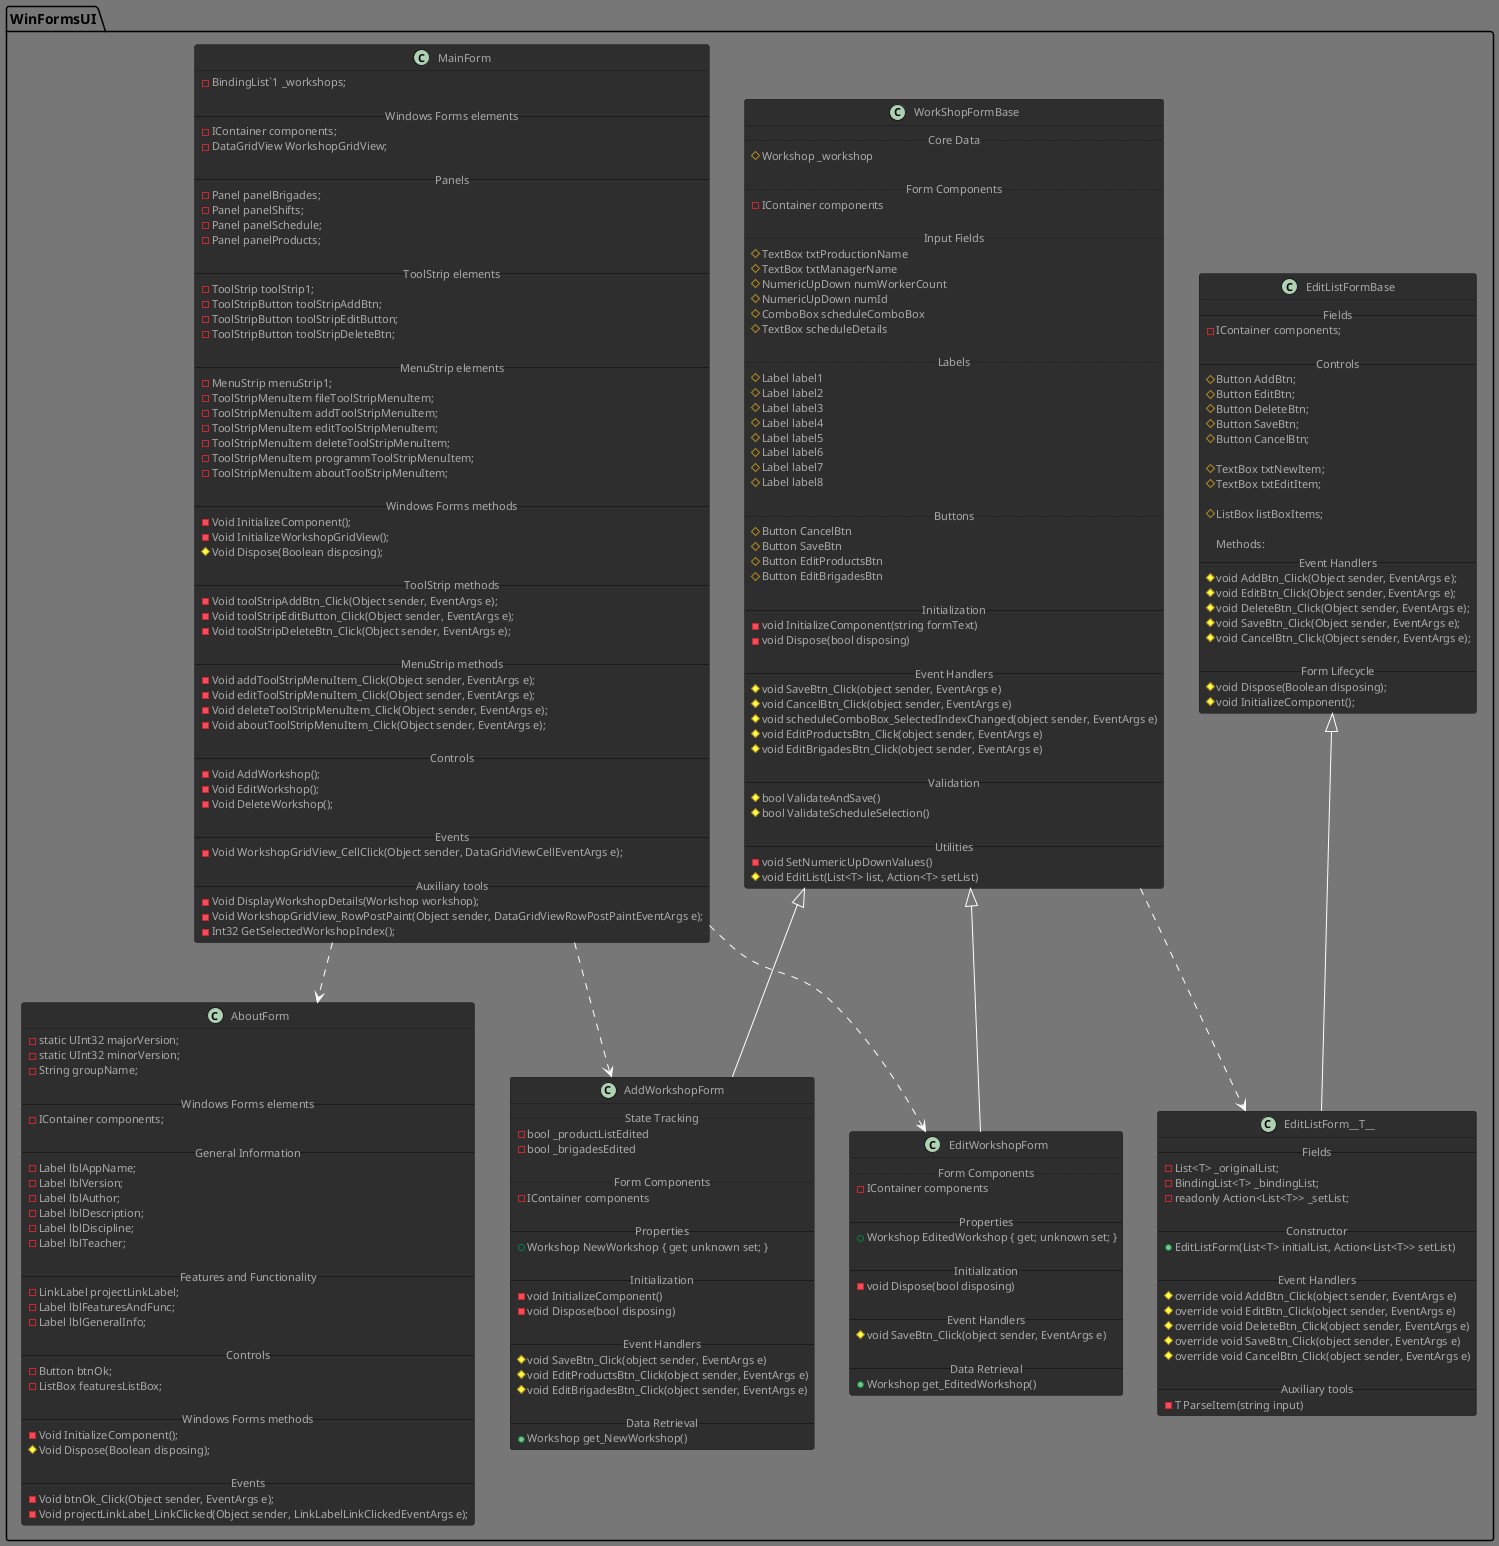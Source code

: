 @startuml

!theme reddress-darkblue

'CLASSES

class WinFormsUI.EditListFormBase
{
    -- Fields --
    -IContainer components;

    -- Controls --
        'Buttons
            #Button AddBtn;
            #Button EditBtn;
            #Button DeleteBtn;
            #Button SaveBtn;
            #Button CancelBtn;

        'Input Fields
            #TextBox txtNewItem;
            #TextBox txtEditItem;

        'Display Elements
            #ListBox listBoxItems;

    Methods:
    -- Event Handlers --
        #void AddBtn_Click(Object sender, EventArgs e);
        #void EditBtn_Click(Object sender, EventArgs e);
        #void DeleteBtn_Click(Object sender, EventArgs e);
        #void SaveBtn_Click(Object sender, EventArgs e);
        #void CancelBtn_Click(Object sender, EventArgs e);

    -- Form Lifecycle --
        #void Dispose(Boolean disposing);
        #void InitializeComponent();
}


class WinFormsUI.EditListForm__T__
{
    -- Fields --
    -List<T> _originalList;
    -BindingList<T> _bindingList;
    -readonly Action<List<T>> _setList;

    -- Constructor --
    +EditListForm(List<T> initialList, Action<List<T>> setList)

    -- Event Handlers --
    #override void AddBtn_Click(object sender, EventArgs e)
    #override void EditBtn_Click(object sender, EventArgs e)
    #override void DeleteBtn_Click(object sender, EventArgs e)
    #override void SaveBtn_Click(object sender, EventArgs e)
    #override void CancelBtn_Click(object sender, EventArgs e)

    -- Auxiliary tools --
    -T ParseItem(string input)
}

class WinFormsUI.WorkShopFormBase {
    .. Core Data ..
    # Workshop _workshop

    .. Form Components ..
    - IContainer components

    .. Input Fields ..
    # TextBox txtProductionName
    # TextBox txtManagerName
    # NumericUpDown numWorkerCount
    # NumericUpDown numId
    # ComboBox scheduleComboBox
    # TextBox scheduleDetails

    .. Labels ..
    # Label label1
    # Label label2
    # Label label3
    # Label label4
    # Label label5
    # Label label6
    # Label label7
    # Label label8

    .. Buttons ..
    # Button CancelBtn
    # Button SaveBtn
    # Button EditProductsBtn
    # Button EditBrigadesBtn

    -- Initialization --
    - void InitializeComponent(string formText)
    - void Dispose(bool disposing)

    -- Event Handlers --
    # void SaveBtn_Click(object sender, EventArgs e)
    # void CancelBtn_Click(object sender, EventArgs e)
    # void scheduleComboBox_SelectedIndexChanged(object sender, EventArgs e)
    # void EditProductsBtn_Click(object sender, EventArgs e)
    # void EditBrigadesBtn_Click(object sender, EventArgs e)

    -- Validation --
    # bool ValidateAndSave()
    # bool ValidateScheduleSelection()

    -- Utilities --
    - void SetNumericUpDownValues()
    # void EditList(List<T> list, Action<T> setList)
}

class WinFormsUI.AddWorkshopForm {
    .. State Tracking ..
    - bool _productListEdited
    - bool _brigadesEdited

    .. Form Components ..
    - IContainer components

    -- Properties --
    + Workshop NewWorkshop { get; unknown set; }

    -- Initialization --
    - void InitializeComponent()
    - void Dispose(bool disposing)

    -- Event Handlers --
    # void SaveBtn_Click(object sender, EventArgs e)
    # void EditProductsBtn_Click(object sender, EventArgs e)
    # void EditBrigadesBtn_Click(object sender, EventArgs e)

    -- Data Retrieval --
    + Workshop get_NewWorkshop()
}

class WinFormsUI.EditWorkshopForm {
    .. Form Components ..
    - IContainer components

    -- Properties --
    + Workshop EditedWorkshop { get; unknown set; }

    -- Initialization --
    - void Dispose(bool disposing)

    -- Event Handlers --
    # void SaveBtn_Click(object sender, EventArgs e)

    -- Data Retrieval --
    + Workshop get_EditedWorkshop()
}

class WinFormsUI.AboutForm
{
    -static UInt32 majorVersion;
    -static UInt32 minorVersion;
    -String groupName;

    -- Windows Forms elements --
    -IContainer components;

    -- General Information --
    -Label lblAppName;
    -Label lblVersion;
    -Label lblAuthor;
    -Label lblDescription;
    -Label lblDiscipline;
    -Label lblTeacher;

    -- Features and Functionality --
    -LinkLabel projectLinkLabel;
    -Label lblFeaturesAndFunc;
    -Label lblGeneralInfo;

    -- Controls --
    -Button btnOk;
    -ListBox featuresListBox;

    -- Windows Forms methods --
    -Void InitializeComponent();
    #Void Dispose(Boolean disposing);

    -- Events --
    -Void btnOk_Click(Object sender, EventArgs e);
    -Void projectLinkLabel_LinkClicked(Object sender, LinkLabelLinkClickedEventArgs e);
}

class WinFormsUI.MainForm
{
    -BindingList`1 _workshops;

    -- Windows Forms elements --
    -IContainer components;
    -DataGridView WorkshopGridView;

    -- Panels --
    -Panel panelBrigades;
    -Panel panelShifts;
    -Panel panelSchedule;
    -Panel panelProducts;

    -- ToolStrip elements --
    -ToolStrip toolStrip1;
    -ToolStripButton toolStripAddBtn;
    -ToolStripButton toolStripEditButton;
    -ToolStripButton toolStripDeleteBtn;

    -- MenuStrip elements --
    -MenuStrip menuStrip1;
    -ToolStripMenuItem fileToolStripMenuItem;
    -ToolStripMenuItem addToolStripMenuItem;
    -ToolStripMenuItem editToolStripMenuItem;
    -ToolStripMenuItem deleteToolStripMenuItem;
    -ToolStripMenuItem programmToolStripMenuItem;
    -ToolStripMenuItem aboutToolStripMenuItem;

    -- Windows Forms methods --
    -Void InitializeComponent();
    -Void InitializeWorkshopGridView();
    #Void Dispose(Boolean disposing);

    -- ToolStrip methods --
    -Void toolStripAddBtn_Click(Object sender, EventArgs e);
    -Void toolStripEditButton_Click(Object sender, EventArgs e);
    -Void toolStripDeleteBtn_Click(Object sender, EventArgs e);

    -- MenuStrip methods --
    -Void addToolStripMenuItem_Click(Object sender, EventArgs e);
    -Void editToolStripMenuItem_Click(Object sender, EventArgs e);
    -Void deleteToolStripMenuItem_Click(Object sender, EventArgs e);
    -Void aboutToolStripMenuItem_Click(Object sender, EventArgs e);

    -- Controls --
    -Void AddWorkshop();
    -Void EditWorkshop();
    -Void DeleteWorkshop();

    -- Events --
    -Void WorkshopGridView_CellClick(Object sender, DataGridViewCellEventArgs e);

    -- Auxiliary tools --
    -Void DisplayWorkshopDetails(Workshop workshop);
    -Void WorkshopGridView_RowPostPaint(Object sender, DataGridViewRowPostPaintEventArgs e);
    -Int32 GetSelectedWorkshopIndex();
}

'CLASSES DEPENDECIES
WinFormsUI.MainForm ..> WinFormsUI.AboutForm

WinFormsUI.EditListFormBase <|-- WinFormsUI.EditListForm__T__
WinFormsUI.WorkShopFormBase ..> WinFormsUI.EditListForm__T__

WinFormsUI.WorkShopFormBase <|-- WinFormsUI.AddWorkshopForm
WinFormsUI.WorkShopFormBase <|-- WinFormsUI.EditWorkshopForm

WinFormsUI.MainForm ..> WinFormsUI.AddWorkshopForm
WinFormsUI.MainForm ..> WinFormsUI.EditWorkshopForm

@enduml